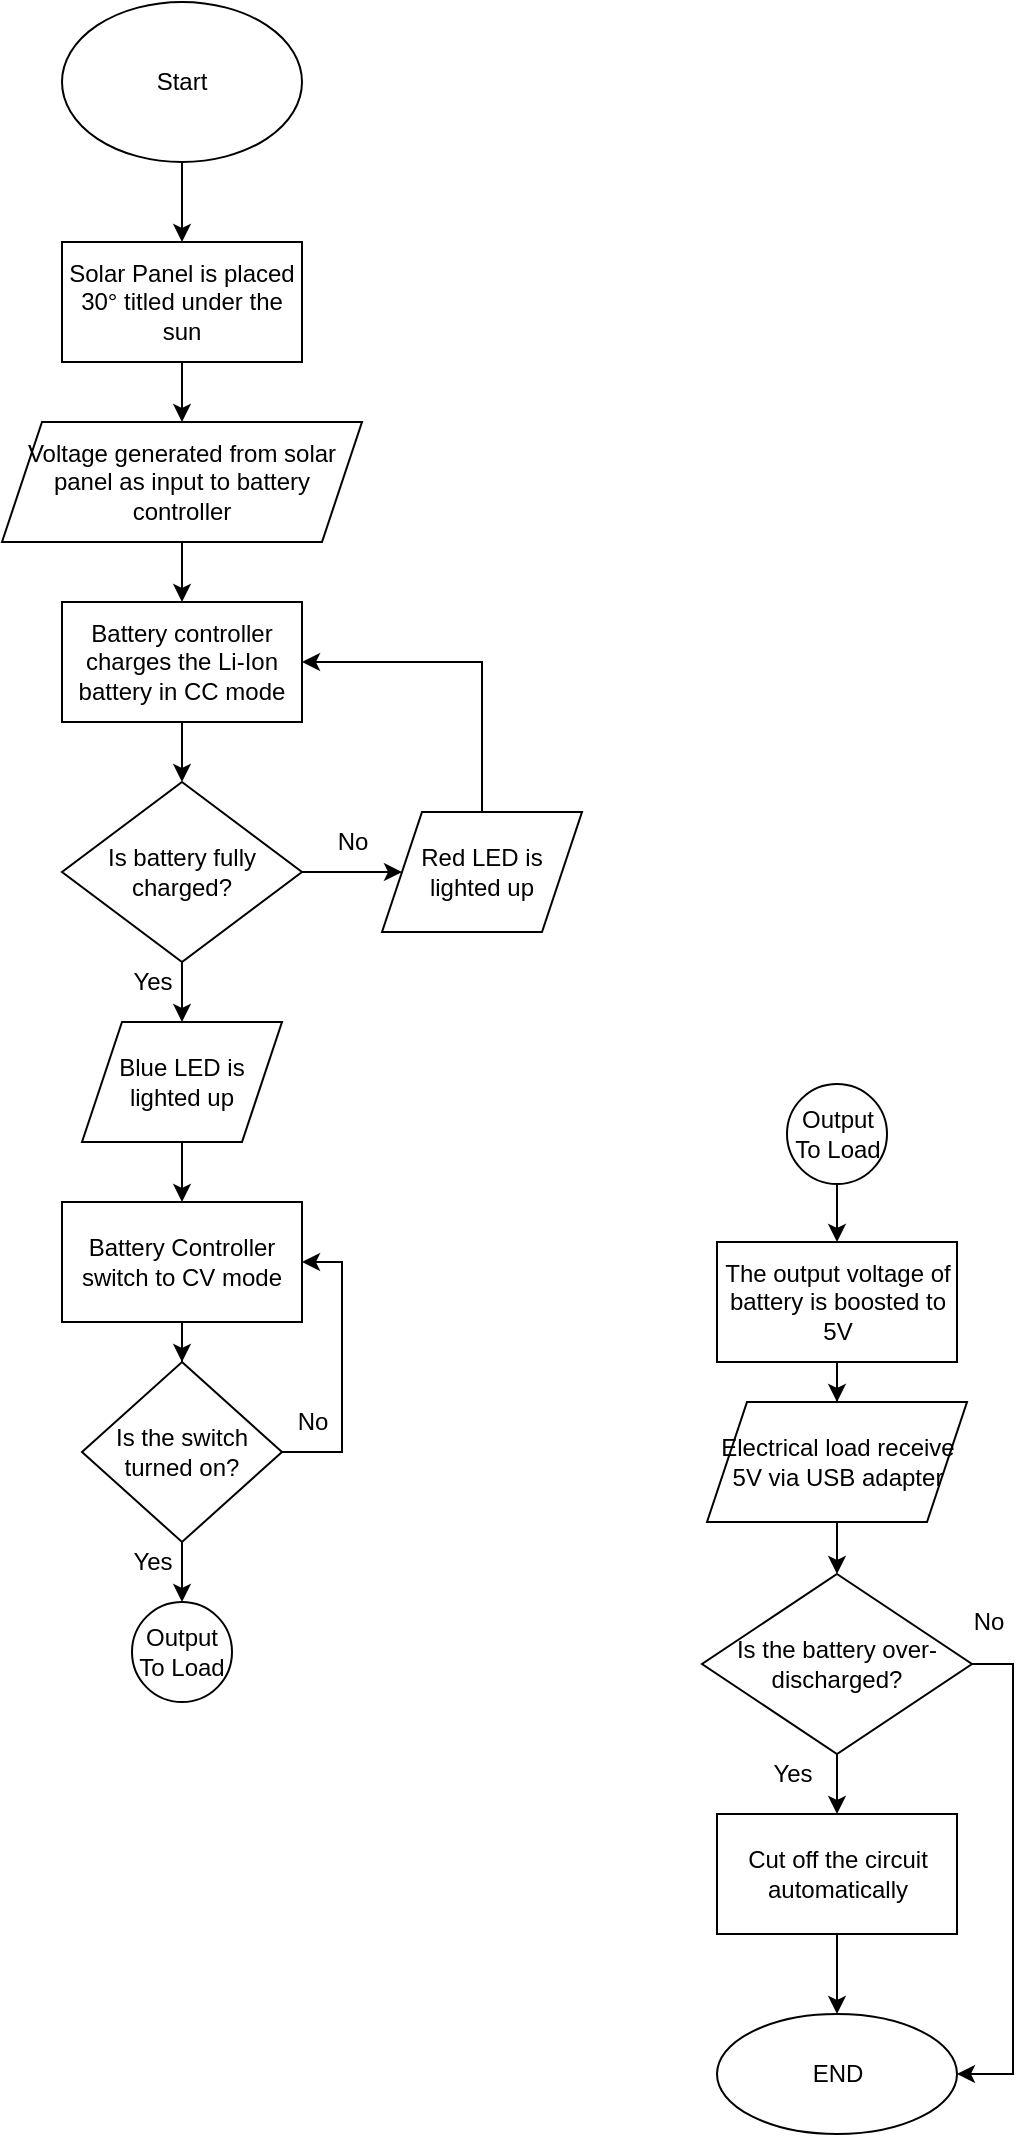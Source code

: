<mxfile version="17.1.3" type="github">
  <diagram id="yr1wURz2nJ4A0WLAVUg4" name="Page-1">
    <mxGraphModel dx="2980" dy="2417" grid="1" gridSize="10" guides="1" tooltips="1" connect="1" arrows="1" fold="1" page="1" pageScale="1" pageWidth="827" pageHeight="1169" math="0" shadow="0">
      <root>
        <mxCell id="0" />
        <mxCell id="1" parent="0" />
        <mxCell id="qweALPU_pZwWx6HFjgQL-3" value="" style="edgeStyle=orthogonalEdgeStyle;rounded=0;orthogonalLoop=1;jettySize=auto;html=1;" edge="1" parent="1" source="qweALPU_pZwWx6HFjgQL-1" target="qweALPU_pZwWx6HFjgQL-2">
          <mxGeometry relative="1" as="geometry" />
        </mxCell>
        <mxCell id="qweALPU_pZwWx6HFjgQL-1" value="Start" style="ellipse;whiteSpace=wrap;html=1;" vertex="1" parent="1">
          <mxGeometry x="300" y="-1150" width="120" height="80" as="geometry" />
        </mxCell>
        <mxCell id="qweALPU_pZwWx6HFjgQL-5" value="" style="edgeStyle=orthogonalEdgeStyle;rounded=0;orthogonalLoop=1;jettySize=auto;html=1;" edge="1" parent="1" source="qweALPU_pZwWx6HFjgQL-2" target="qweALPU_pZwWx6HFjgQL-4">
          <mxGeometry relative="1" as="geometry" />
        </mxCell>
        <mxCell id="qweALPU_pZwWx6HFjgQL-2" value="Solar Panel is placed 30° titled under the sun" style="whiteSpace=wrap;html=1;" vertex="1" parent="1">
          <mxGeometry x="300" y="-1030" width="120" height="60" as="geometry" />
        </mxCell>
        <mxCell id="qweALPU_pZwWx6HFjgQL-14" value="" style="edgeStyle=orthogonalEdgeStyle;rounded=0;orthogonalLoop=1;jettySize=auto;html=1;" edge="1" parent="1" source="qweALPU_pZwWx6HFjgQL-4" target="qweALPU_pZwWx6HFjgQL-13">
          <mxGeometry relative="1" as="geometry" />
        </mxCell>
        <mxCell id="qweALPU_pZwWx6HFjgQL-4" value="Voltage generated from solar panel as input to battery controller" style="shape=parallelogram;perimeter=parallelogramPerimeter;whiteSpace=wrap;html=1;fixedSize=1;" vertex="1" parent="1">
          <mxGeometry x="270" y="-940" width="180" height="60" as="geometry" />
        </mxCell>
        <mxCell id="qweALPU_pZwWx6HFjgQL-24" value="" style="edgeStyle=orthogonalEdgeStyle;rounded=0;orthogonalLoop=1;jettySize=auto;html=1;" edge="1" parent="1" source="qweALPU_pZwWx6HFjgQL-8" target="qweALPU_pZwWx6HFjgQL-23">
          <mxGeometry relative="1" as="geometry" />
        </mxCell>
        <mxCell id="qweALPU_pZwWx6HFjgQL-27" value="" style="edgeStyle=orthogonalEdgeStyle;rounded=0;orthogonalLoop=1;jettySize=auto;html=1;" edge="1" parent="1" source="qweALPU_pZwWx6HFjgQL-8" target="qweALPU_pZwWx6HFjgQL-26">
          <mxGeometry relative="1" as="geometry" />
        </mxCell>
        <mxCell id="qweALPU_pZwWx6HFjgQL-8" value="Is battery fully charged?" style="rhombus;whiteSpace=wrap;html=1;" vertex="1" parent="1">
          <mxGeometry x="300" y="-760" width="120" height="90" as="geometry" />
        </mxCell>
        <mxCell id="qweALPU_pZwWx6HFjgQL-10" value="Yes" style="text;html=1;align=center;verticalAlign=middle;resizable=0;points=[];autosize=1;strokeColor=none;fillColor=none;" vertex="1" parent="1">
          <mxGeometry x="330" y="-670" width="30" height="20" as="geometry" />
        </mxCell>
        <mxCell id="qweALPU_pZwWx6HFjgQL-11" value="No" style="text;html=1;align=center;verticalAlign=middle;resizable=0;points=[];autosize=1;strokeColor=none;fillColor=none;" vertex="1" parent="1">
          <mxGeometry x="430" y="-740" width="30" height="20" as="geometry" />
        </mxCell>
        <mxCell id="qweALPU_pZwWx6HFjgQL-16" style="edgeStyle=orthogonalEdgeStyle;rounded=0;orthogonalLoop=1;jettySize=auto;html=1;" edge="1" parent="1" source="qweALPU_pZwWx6HFjgQL-13" target="qweALPU_pZwWx6HFjgQL-8">
          <mxGeometry relative="1" as="geometry" />
        </mxCell>
        <mxCell id="qweALPU_pZwWx6HFjgQL-13" value="Battery controller charges the Li-Ion battery in CC mode" style="whiteSpace=wrap;html=1;" vertex="1" parent="1">
          <mxGeometry x="300" y="-850" width="120" height="60" as="geometry" />
        </mxCell>
        <mxCell id="qweALPU_pZwWx6HFjgQL-25" style="edgeStyle=orthogonalEdgeStyle;rounded=0;orthogonalLoop=1;jettySize=auto;html=1;entryX=1;entryY=0.5;entryDx=0;entryDy=0;" edge="1" parent="1" source="qweALPU_pZwWx6HFjgQL-23" target="qweALPU_pZwWx6HFjgQL-13">
          <mxGeometry relative="1" as="geometry">
            <Array as="points">
              <mxPoint x="510" y="-820" />
            </Array>
          </mxGeometry>
        </mxCell>
        <mxCell id="qweALPU_pZwWx6HFjgQL-23" value="Red LED is lighted up" style="shape=parallelogram;perimeter=parallelogramPerimeter;whiteSpace=wrap;html=1;fixedSize=1;" vertex="1" parent="1">
          <mxGeometry x="460" y="-745" width="100" height="60" as="geometry" />
        </mxCell>
        <mxCell id="qweALPU_pZwWx6HFjgQL-29" value="" style="edgeStyle=orthogonalEdgeStyle;rounded=0;orthogonalLoop=1;jettySize=auto;html=1;" edge="1" parent="1" source="qweALPU_pZwWx6HFjgQL-26" target="qweALPU_pZwWx6HFjgQL-28">
          <mxGeometry relative="1" as="geometry" />
        </mxCell>
        <mxCell id="qweALPU_pZwWx6HFjgQL-26" value="Blue LED is lighted up" style="shape=parallelogram;perimeter=parallelogramPerimeter;whiteSpace=wrap;html=1;fixedSize=1;" vertex="1" parent="1">
          <mxGeometry x="310" y="-640" width="100" height="60" as="geometry" />
        </mxCell>
        <mxCell id="qweALPU_pZwWx6HFjgQL-31" value="" style="edgeStyle=orthogonalEdgeStyle;rounded=0;orthogonalLoop=1;jettySize=auto;html=1;" edge="1" parent="1" source="qweALPU_pZwWx6HFjgQL-28" target="qweALPU_pZwWx6HFjgQL-30">
          <mxGeometry relative="1" as="geometry" />
        </mxCell>
        <mxCell id="qweALPU_pZwWx6HFjgQL-28" value="Battery Controller switch to CV mode" style="whiteSpace=wrap;html=1;" vertex="1" parent="1">
          <mxGeometry x="300" y="-550" width="120" height="60" as="geometry" />
        </mxCell>
        <mxCell id="qweALPU_pZwWx6HFjgQL-38" style="edgeStyle=orthogonalEdgeStyle;rounded=0;orthogonalLoop=1;jettySize=auto;html=1;entryX=1;entryY=0.5;entryDx=0;entryDy=0;" edge="1" parent="1" source="qweALPU_pZwWx6HFjgQL-30" target="qweALPU_pZwWx6HFjgQL-28">
          <mxGeometry relative="1" as="geometry">
            <Array as="points">
              <mxPoint x="440" y="-425" />
              <mxPoint x="440" y="-520" />
            </Array>
          </mxGeometry>
        </mxCell>
        <mxCell id="qweALPU_pZwWx6HFjgQL-47" value="" style="edgeStyle=orthogonalEdgeStyle;rounded=0;orthogonalLoop=1;jettySize=auto;html=1;" edge="1" parent="1" source="qweALPU_pZwWx6HFjgQL-30" target="qweALPU_pZwWx6HFjgQL-46">
          <mxGeometry relative="1" as="geometry" />
        </mxCell>
        <mxCell id="qweALPU_pZwWx6HFjgQL-30" value="Is the switch turned on?" style="rhombus;whiteSpace=wrap;html=1;" vertex="1" parent="1">
          <mxGeometry x="310" y="-470" width="100" height="90" as="geometry" />
        </mxCell>
        <mxCell id="qweALPU_pZwWx6HFjgQL-35" value="" style="edgeStyle=orthogonalEdgeStyle;rounded=0;orthogonalLoop=1;jettySize=auto;html=1;" edge="1" parent="1" source="qweALPU_pZwWx6HFjgQL-32" target="qweALPU_pZwWx6HFjgQL-34">
          <mxGeometry relative="1" as="geometry" />
        </mxCell>
        <mxCell id="qweALPU_pZwWx6HFjgQL-32" value="The output voltage of battery is boosted to 5V" style="whiteSpace=wrap;html=1;" vertex="1" parent="1">
          <mxGeometry x="627.5" y="-530" width="120" height="60" as="geometry" />
        </mxCell>
        <mxCell id="qweALPU_pZwWx6HFjgQL-40" value="" style="edgeStyle=orthogonalEdgeStyle;rounded=0;orthogonalLoop=1;jettySize=auto;html=1;" edge="1" parent="1" source="qweALPU_pZwWx6HFjgQL-34" target="qweALPU_pZwWx6HFjgQL-39">
          <mxGeometry relative="1" as="geometry" />
        </mxCell>
        <mxCell id="qweALPU_pZwWx6HFjgQL-34" value="Electrical load receive 5V via USB adapter" style="shape=parallelogram;perimeter=parallelogramPerimeter;whiteSpace=wrap;html=1;fixedSize=1;" vertex="1" parent="1">
          <mxGeometry x="622.5" y="-450" width="130" height="60" as="geometry" />
        </mxCell>
        <mxCell id="qweALPU_pZwWx6HFjgQL-36" value="END" style="ellipse;whiteSpace=wrap;html=1;" vertex="1" parent="1">
          <mxGeometry x="627.5" y="-144" width="120" height="60" as="geometry" />
        </mxCell>
        <mxCell id="qweALPU_pZwWx6HFjgQL-43" value="" style="edgeStyle=orthogonalEdgeStyle;rounded=0;orthogonalLoop=1;jettySize=auto;html=1;" edge="1" parent="1" source="qweALPU_pZwWx6HFjgQL-39" target="qweALPU_pZwWx6HFjgQL-42">
          <mxGeometry relative="1" as="geometry" />
        </mxCell>
        <mxCell id="qweALPU_pZwWx6HFjgQL-45" style="edgeStyle=orthogonalEdgeStyle;rounded=0;orthogonalLoop=1;jettySize=auto;html=1;entryX=1;entryY=0.5;entryDx=0;entryDy=0;" edge="1" parent="1" source="qweALPU_pZwWx6HFjgQL-39" target="qweALPU_pZwWx6HFjgQL-36">
          <mxGeometry relative="1" as="geometry">
            <Array as="points">
              <mxPoint x="775.5" y="-319" />
              <mxPoint x="775.5" y="-114" />
            </Array>
          </mxGeometry>
        </mxCell>
        <mxCell id="qweALPU_pZwWx6HFjgQL-39" value="Is the battery over-discharged?" style="rhombus;whiteSpace=wrap;html=1;" vertex="1" parent="1">
          <mxGeometry x="620" y="-364" width="135" height="90" as="geometry" />
        </mxCell>
        <mxCell id="qweALPU_pZwWx6HFjgQL-44" value="" style="edgeStyle=orthogonalEdgeStyle;rounded=0;orthogonalLoop=1;jettySize=auto;html=1;" edge="1" parent="1" source="qweALPU_pZwWx6HFjgQL-42" target="qweALPU_pZwWx6HFjgQL-36">
          <mxGeometry relative="1" as="geometry" />
        </mxCell>
        <mxCell id="qweALPU_pZwWx6HFjgQL-42" value="Cut off the circuit automatically" style="whiteSpace=wrap;html=1;" vertex="1" parent="1">
          <mxGeometry x="627.5" y="-244" width="120" height="60" as="geometry" />
        </mxCell>
        <mxCell id="qweALPU_pZwWx6HFjgQL-46" value="Output To Load" style="ellipse;whiteSpace=wrap;html=1;aspect=fixed;" vertex="1" parent="1">
          <mxGeometry x="335" y="-350" width="50" height="50" as="geometry" />
        </mxCell>
        <mxCell id="qweALPU_pZwWx6HFjgQL-51" style="edgeStyle=orthogonalEdgeStyle;rounded=0;orthogonalLoop=1;jettySize=auto;html=1;" edge="1" parent="1" source="qweALPU_pZwWx6HFjgQL-48" target="qweALPU_pZwWx6HFjgQL-32">
          <mxGeometry relative="1" as="geometry" />
        </mxCell>
        <mxCell id="qweALPU_pZwWx6HFjgQL-48" value="Output To Load" style="ellipse;whiteSpace=wrap;html=1;aspect=fixed;" vertex="1" parent="1">
          <mxGeometry x="662.5" y="-609" width="50" height="50" as="geometry" />
        </mxCell>
        <mxCell id="qweALPU_pZwWx6HFjgQL-52" value="Yes" style="text;html=1;align=center;verticalAlign=middle;resizable=0;points=[];autosize=1;strokeColor=none;fillColor=none;" vertex="1" parent="1">
          <mxGeometry x="330" y="-380" width="30" height="20" as="geometry" />
        </mxCell>
        <mxCell id="qweALPU_pZwWx6HFjgQL-53" value="Yes" style="text;html=1;align=center;verticalAlign=middle;resizable=0;points=[];autosize=1;strokeColor=none;fillColor=none;" vertex="1" parent="1">
          <mxGeometry x="650" y="-274" width="30" height="20" as="geometry" />
        </mxCell>
        <mxCell id="qweALPU_pZwWx6HFjgQL-55" value="No" style="text;html=1;align=center;verticalAlign=middle;resizable=0;points=[];autosize=1;strokeColor=none;fillColor=none;" vertex="1" parent="1">
          <mxGeometry x="410" y="-450" width="30" height="20" as="geometry" />
        </mxCell>
        <mxCell id="qweALPU_pZwWx6HFjgQL-56" value="No" style="text;html=1;align=center;verticalAlign=middle;resizable=0;points=[];autosize=1;strokeColor=none;fillColor=none;" vertex="1" parent="1">
          <mxGeometry x="747.5" y="-350" width="30" height="20" as="geometry" />
        </mxCell>
      </root>
    </mxGraphModel>
  </diagram>
</mxfile>
